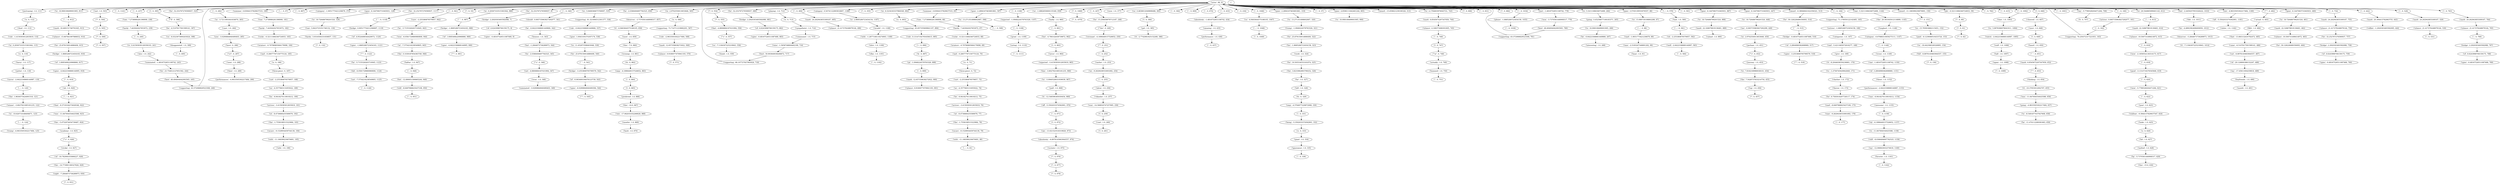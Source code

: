strict digraph "" {
"('theron', 1.0, 173)";
"('wat', 1.0, 503)";
"('.', 0, 1141)";
"('aviators', -0.70796965064179096, 184)";
"('a', 0, 893)";
"('portraying', 1.0, 111)";
"('i', 0, 395)";
"(\"'\", 0, 251)";
"('never', 1.0, 964)";
"('mark', 6.8545675297547959, 744)";
"('a', 0, 71)";
"('tom', 5.8423725351746132, 130)";
"('for', 32.252767276590937, 525)";
"(';', 0, 899)";
"('all', -5.3502033374562901, 1181)";
"('max', -9.2629438553091692, 176)";
"('sly', -4.1896449157526652, 1157)";
"('absolutely', -6.8976145663944557, 974)";
"('in', -15.765816662115451, 152)";
"('giant', 1.0, 334)";
"('``', 0, 987)";
"('of', 6.6243998706159175, 682)";
"('rylance', 21.417276248679144, 496)";
"('!', 0, 976)";
"('to', 16.908108499001905, 911)";
"('sure', -2.255380879579957, 942)";
"('on', -9.2629438553091692, 254)";
"('&', 0, 897)";
"('hardy', 7.443042027653072, 67)";
"('performances', -2.6422336868144987, 1153)";
"('nominee', 0.83944157829637533, 180)";
"(\"'s\", 0, 452)";
"('for', 25.879150914886406, 915)";
"('is', 2.8685280723454154, 1187)";
"('cheered', 1.0, 647)";
"('suit', -2.255380879579957, 73)";
"('should', 0.065735963827292077, 341)";
"('bridge', 0.90517754212366697, 1119)";
"('seen', 1.0, 288)";
"('?', 0, 555)";
"('stallone', -9.3944157829637547, 624)";
"('tom', 7.2738980281396906, 238)";
"(',', 0, 282)";
"('gt', -1.0948224578763326, 898)";
"('...', 0, 97)";
"('of', 4.9524498544429072, 1120)";
"('off', -5.3502033374562901, 970)";
"('that', -9.3719104272628346, 922)";
"('!', 0, 571)";
"('lmao', 1.0, 91)";
"('tbh', 1.0, 1011)";
"('for', 30.128228489356093, 464)";
"('favorite', 1.0, 1161)";
"('mark', 22.328679819136461, 614)";
"('it', -4.9463644575186105, 858)";
"('but', -12.890051590665244, 949)";
"('movie', -2.6422336868144987, 119)";
"('you', -3.0290864940490403, 285)";
"('that', -13.863132435782472, 485)";
"('to', 15.089730198802286, 87)";
"(';', 0, 864)";
"('.', 0, 667)";
"('mouth', 1.0, 491)";
"('in', -3.7211991641634974, 283)";
"('supporting', 63.572066829523308, 246)";
"('mark', 12.657359638272922, 900)";
"('most', 1.0, 859)";
"('he', -6.9418270119019212, 190)";
"('mark', 22.328679819136461, 889)";
"('to', 5.9978386978041911, 1094)";
"('months', 1.0, 869)";
"('.', 0, 1126)";
"('to', 7.8162169980038101, 454)";
"('for', 30.128228489356093, 514)";
"('hardy', 5.9316504331836857, 131)";
"('!', 0, 61)";
"('bridge', -1.8685280723454163, 916)";
"('was', -11.847004554025588, 656)";
"('.', 0, 746)";
"('the', -14.773991180327826, 929)";
"('``', 0, 541)";
"('bridge', 2.2920303493582086, 7)";
"('category', -1.9051775421236679, 372)";
"('.', 0, 1156)";
"('i', 0, 865)";
"('goes', 6.1447083731845931, 128)";
"('just', -1.4816752651108742, 778)";
"('supporting', 81.321694512301377, 536)";
"(\"'s\", 0, 557)";
"('spies', -1.8685280723454163, 1121)";
"('this', -14.0, 867)";
"('in', 0.29367333515381944, 115)";
"('that', -4.8806884187431994, 556)";
"('mark', 24.262943855309167, 529)";
"('was', -11.847004554025588, 923)";
"(\"''\", 0, 545)";
"('won', -14.568934747257995, 258)";
"('i', 0, 384)";
"('harry', 1.0, 117)";
"('their', 1.0, 289)";
"('ruffalo', -1.2920303493582095, 444)";
"('the', 7.5428737833214754, 455)";
"('for', 32.252767276590937, 1117)";
"('to', -3.0940528031939039, 967)";
"('mark', 24.262943855309167, 755)";
"('!', 0, 53)";
"('-actual', 0, 483)";
"('did', -6.0581729880980806, 1124)";
"(';', 0, 331)";
"('at', -8.4736660255589076, 77)";
"('.', 0, 1148)";
"(',', 0, 237)";
"('benicio', 1.0, 343)";
"('not', -4.8806884187431994, 347)";
"('is', 0.41593930128358103, 241)";
"('idris', 1.0, 1190)";
"('of', 3.2804998382698969, 517)";
"('predicted', 1.0, 866)";
"('so', -4.9463644575186105, 1047)";
"('in', 0.29367333515381944, 986)";
"('oscars', -9.1529954459744136, 79)";
"('it', -7.1184307225219943, 1014)";
"('three-piece', 0, 72)";
"('for', 32.252767276590937, 6)";
"('alicia', 1.0, 256)";
"('rylance', 4.168373496301605, 745)";
"('...', 0, 912)";
"('.', 0, 941)";
"('his', -1.8685280723454158, 323)";
"('ok', 1.0, 920)";
"(\"'m\", 0, 748)";
"('?', 0, 506)";
"('to', 13.271351898602667, 598)";
"('spies', -0.48167526511087466, 769)";
"('supporting', 83.857355609841107, 894)";
"('rocks', -0.32111684340724933, 68)";
"('mark', 6.8545675297547959, 652)";
"('.', 0, 336)";
"('interesting', 1.0, 268)";
"('have', 0, 286)";
"('?', 0, 505)";
"(',', 0, 240)";
"('.', 0, 618)";
"('i', 0, 972)";
"('bridge', -3.2553808795799579, 542)";
"('to', 16.908108499001905, 906)";
"('to', 13.271351898602667, 320)";
"(')', 0, 261)";
"('.', 0, 340)";
"('trump', -4.9633505302217484, 125)";
"('best', 50.903640038266872, 717)";
"('.', 0, 622)";
"('so', -6.0323975900203024, 398)";
"('in', 5.6468366675769097, 535)";
"(',', 0, 162)";
"('ecstatic', 1.0, 975)";
"('mark', 24.262943855309167, 495)";
"('he', -2.0366494697782525, 856)";
"('elba', 1.0, 1191)";
"('not', -7.5754216238549805, 1125)";
"('--', 0, 896)";
"('";
"(\"''\", 0, 991)";
"('awesome', 1.0, 1155)";
"('rylance', 21.417276248679144, 756)";
"('in', 2.9702550013653646, 565)";
"('mad', -1.9051775421236679, 89)";
"('my', -12.066643632374618, 1160)";
"('for', 19.505534553181874, 325)";
"('so', -7.1184307225219943, 558)";
"('spies', -6.0290864940490394, 544)";
"('me', -0.065735963827292299, 449)";
"('";
"('?', 0, 554)";
"(',', 0, 766)";
"('for', 32.252767276590937, 680)";
"('full', -6.8976145663944557, 155)";
"(\"''\", 0, 1122)";
"('thinking', 1.0, 654)";
"('evening', 1.0, 861)";
"(';', 0, 531)";
"('rylance', 19.500731498414972, 615)";
"('supporting', 66.107727927063024, 718)";
"('role', -2.9633505302217484, 568)";
"('of', 1.6085498220968866, 917)";
"('it', -8.2044638550236861, 170)";
"('-', 0, 494)";
"(',', 0, 1108)";
"('top', 1.0, 456)";
"('a', 0, 566)";
"('great', 1.0, 1109)";
"('!', 0, 62)";
"('give', 1.0, 169)";
"('``', 0, 651)";
"('at', -8.4736660255589076, 192)";
"('he', -5.7155326263710045, 1123)";
"('well', -2.6422336868144987, 583)";
"('...', 0, 599)";
"('hardy', 7.443042027653072, 182)";
"('with', -1.2877108119274903, 1189)";
"('even', 1.0, 348)";
"('...', 0, 1048)";
"('badly', 1.0, 960)";
"('goes', 1.0043195374307174, 538)";
"(\"'s\", 0, 346)";
"('actor', 96, 0)";
"('potter', 1.0, 118)";
"('...', 0, 120)";
"('every', 1.0, 1149)";
"('.', 0, 177)";
"('the', 20.561045012116899, 1145)";
"('expected', -3.4159393012835819, 965)";
"('of', 3.2804998382698969, 1151)";
"('categories', 1.0, 167)";
"(';', 0, 1049)";
"('category', 0.54741122893816607, 1186)";
"(\"''\", 0, 519)";
"('arrives', -3.4159393012835819, 191)";
"('...', 0, 81)";
"(\"n't\", 0, 287)";
"('of', -16.782900355806227, 928)";
"('nominated', -1.4816752651108742, 243)";
"('heard', 1.0, 650)";
"('wow', -2.1859552136314173, 617)";
"('but', -1.2844673736289973, 344)";
"('filth', 1.0, 484)";
"('to', 11.452973598403048, 539)";
"('role', -1.4159393012835819, 114)";
"('";
"('!', 0, 355)";
"('to', 18.726486799201524, 888)";
"('in', 8.3234183337884549, 892)";
"('spies', -3.2553808795799579, 518)";
"('a', 0, 116)";
"(\"'ll\", 0, 396)";
"('to', 18.726486799201524, 129)";
"('acting', 1.0, 1110)";
"('for', 6.7583018297728117, 174)";
"('mark', 24.262943855309167, 764)";
"('dual', 1.0, 113)";
"('best', 48.494004042093565, 780)";
"('a', 0, 626)";
"('nominee', 0.83944157829637533, 65)";
"('far', 1.0, 327)";
"('in', 2.9702550013653646, 450)";
"('!', 0, 1070)";
"('.', 0, 252)";
"('by', -5.7370561446908317, 629)";
"('bit', 1.0, 627)";
"('pull', 1.0, 968)";
"('!', 0, 978)";
"('it', -10.37653012002707, 655)";
"('goes', 2.2894167463691861, 597)";
"('academy', 1.0, 925)";
"('so', -1.6882650600135349, 959)";
"('.', 0, 1106)";
"('aviators', -0.70796965064179096, 69)";
"(',', 0, 255)";
"('be', -0.64223368681449866, 342)";
"('for', 25.879150914886406, 540)";
"('a', 0, 112)";
"('rylance', 21.417276248679144, 530)";
"('!', 0, 1069)";
"('of', 6.6243998706159175, 768)";
"('also', 1.0, 242)";
"('";
"('with', -11.168399230670691, 195)";
"('?', 0, 504)";
"(',', 0, 247)";
"('?', 0, 156)";
"('&', 0, 862)";
"('night', -7.2844673736289973, 930)";
"('nvm', 1.0, 377)";
"('bridge', 2.2920303493582086, 681)";
"('supporting', 73.714711219682201, 567)";
"('back', 1.0, 870)";
"('one', -1.4816752651108742, 1150)";
"('for', 15.256456978712187, 248)";
"('b', 0, 707)";
"('with', -11.168399230670691, 80)";
"('performance', 1.0, 436)";
"('goes', 2.2894167463691861, 319)";
"('he', -2.0366494697782525, 345)";
"('poor', 1.0, 623)";
"('``', 0, 515)";
"('the', 1.9636575424091518, 121)";
"('the', -5.4752974454739487, 924)";
"('.', 0, 364)";
"('stroke', 1.0, 927)";
"('supporting', 76.250372317221931, 163)";
"('.', 0, 584)";
"('...', 0, 613)";
"('mark', 18.460151746791045, 913)";
"('am', -13.021523518319828, 973)";
"('good', -3.1314719276545846, 619)";
"('!', 0, 1099)";
"('.', 0, 609)";
"('rocks', -0.32111684340724933, 183)";
"('get', 1.0, 385)";
"('huh', 1.0, 580)";
"('it', -12.548596385030454, 969)";
"(',', 0, 961)";
"('him', -3.8027921085181235, 966)";
"('bridge', 2.2920303493582086, 767)";
"('.', 0, 674)";
"('ignoramus', 1.0, 335)";
"('i', 0, 747)";
"('this', -15.0, 630)";
"('to', 18.726486799201524, 461)";
"('spies', -4.6422336868144995, 990)";
"(\"'s\", 0, 926)";
"('hall', 1.0, 1097)";
"('tom', 7.2738980281396906, 66)";
"('winner', -3.8027921085181235, 122)";
"('rylance', 19.500731498414972, 463)";
"('paid', -6.1239089519253724, 153)";
"('earlier', 1.0, 253)";
"('oh', -2.255380879579957, 582)";
"('.', 0, 1111)";
"('of', -20.126800388152247, 488)";
"('performances', -4.9633505302217484, 290)";
"('was', -6.9418270119019212, 1154)";
"('rylance', 21.417276248679144, 765)";
"('melted', 1.0, 628)";
"('to', -8.5491877037927608, 658)";
"('oscars', -9.1529954459744136, 194)";
"('spies', -0.48167526511087466, 760)";
"('so', 0.4838012049898488, 383)";
"('supporting', 63.572066829523308, 781)";
"('he', -4.4892382408400859, 1012)";
"('.', 0, 234)";
"('the', -1.7558199515323984, 78)";
"('actually', 1.0, 749)";
"('bridge', -1.8685280723454163, 988)";
"('the', 0.1039187954383749, 946)";
"('came', -6.5107617591599141, 486)";
"('spies', -4.6422336868144995, 918)";
"('for', 23.754612127651562, 244)";
"('.', 0, 1036)";
"('time', 1.0, 1093)";
"('.', 0, 433)";
"(',', 0, 1046)";
"('amp', -4.1896449157526652, 863)";
"('the', 3.8233962893799252, 326)";
"('the', -1.7558199515323984, 193)";
"('mad', -8.6497966625437108, 175)";
"('.', 0, 37)";
"('nominated', -3.0290864940490403, 349)";
"('.', 0, 951)";
"('three-piece', 0, 187)";
"('dumb', 1.0, 559)";
"('charlize', 1.0, 172)";
"('wolf', 1.0, 1096)";
"('category', -0.67888315659275111, 1147)";
"('expected', -1.0948224578763326, 1107)";
"('won', -3.7370561446908317, 779)";
"(\"''\", 0, 151)";
"('journey', 1.0, 453)";
"('goes', 4.8596111642461244, 905)";
"('.', 0, 437)";
"('bridge', -0.48167526511087466, 516)";
"('award', -15.659621239190326, 313)";
"('.', 0, 400)";
"('to', 4.1794603976045721, 743)";
"('wins', -1.5658748804462199, 716)";
"('in', -18.442398328326995, 154)";
"('but', -4.766142638739872, 962)";
"('deserves', -3.7370561446908317, 857)";
"('of', 6.6243998706159175, 8)";
"('-', 0, 919)";
"('to', -1.2756745029942849, 171)";
"('!', 0, 806)";
"('it', -2.7742981925152268, 386)";
"('watch', -2.6422336868144987, 1095)";
"('wife', 1.0, 196)";
"('for', 32.252767276590937, 757)";
"('be', -11.474112289381663, 659)";
"('!', 0, 931)";
"('hardy', 7.443042027653072, 239)";
"('and', -0.28077767150775124, 185)";
"('communist', 1.0, 715)";
"('i', 0, 649)";
"('.', 0, 831)";
"('be', -0.64223368681449866, 267)";
"('i', 0, 963)";
"('and', -0.28077767150775124, 70)";
"(\"''\", 0, 653)";
"('spies', -0.48167526511087466, 9)";
"('please', -1.8685280723454158, 1035)";
"('looks', 1.0, 625)";
"('&', 0, 329)";
"('boyfriends', 1.0, 490)";
"('cont', 1.0, 260)";
"('...', 0, 88)";
"('won', -6.0581729880980806, 944)";
"('goes', 6.1447083731845931, 447)";
"('.', 0, 1192)";
"('!', 0, 884)";
"('absolutely', -1.4816752651108742, 434)";
"('.', 0, 1034)";
"('suit', -2.255380879579957, 188)";
"('trump', -1.0948224578763326, 321)";
"('baftas', 1.0, 947)";
"('of', 6.6243998706159175, 759)";
"('?', 0, 507)";
"('bummed', 1.0, 750)";
"('.', 0, 616)";
"('...', 0, 581)";
"('be', -4.5107617591599141, 397)";
"('for', 25.879150914886406, 322)";
"('amazing', 1.0, 435)";
"('he', -6.9418270119019212, 75)";
"('a', 0, 186)";
"('vikander', 1.0, 257)";
"('is', 5.3211168434072489, 264)";
"('going', -4.9633505302217484, 657)";
"('goes', 3.5745139553076557, 86)";
"('toughest', 1.0, 1146)";
"('being', -5.3502033374562901, 332)";
"('bridge', 2.2920303493582086, 758)";
"('.', 0, 620)";
"('best', 48.494004042093565, 245)";
"('...', 0, 579)";
"(',', 0, 160)";
"('again', 1.0, 1098)";
"('.', 0, 591)";
"('rylance', 9.9180077470941193, 901)";
"('!', 0, 977)";
"('actress', -1.8685280723454158, 166)";
"('``', 0, 1118)";
"('going', 0.45258877106183371, 265)";
"('a', 0, 333)";
"('supporting', 71.179050122142485, 165)";
"('goes', 6.1447083731845931, 887)";
"('tom', 7.2738980281396906, 181)";
"('playing', 1.0, 712)";
"('mark', 20.394415782963755, 443)";
"('award', -0.38946641022356321, 513)";
"(',', 0, 164)";
"('at', -7.5754216238549805, 945)";
"('max', -2.5183247348891262, 90)";
"('of', 1.6085498220968866, 989)";
"('is', -11.847004554025588, 1158)";
"('he', -5.7155326263710045, 943)";
"('once', 1.0, 648)";
"('and', -5.4211665072616277, 168)";
"('spies', -0.48167526511087466, 683)";
"('was', 5.3211168434072489, 1144)";
"('award', -11.168399230670691, 150)";
"('still', -8.6497966625437108, 950)";
"('pls', -0.32111684340724933, 59)";
"('mark', 22.328679819136461, 462)";
"('role', -0.64223368681449866, 537)";
"('invalid', 1.0, 1188)";
"('perham', 1.0, 451)";
"('!', 0, 60)";
"('deserves', -5.2844673736289973, 1013)";
"('disappointed', 1.0, 399)";
"('.', 0, 782)";
"('sympathetic', 1.0, 714)";
"('revenant', -4.1896449157526652, 250)";
"('this', -7.0, 860)";
"('.', 0, 415)";
"('to', 16.908108499001905, 266)";
"('.', 0, 1092)";
"('mark', 12.657359638272922, 569)";
"('is', -10.620710168494671, 123)";
"('!', 0, 457)";
"('work', 1.0, 324)";
"('.', 0, 751)";
"('i', 0, 646)";
"('.', 0, 971)";
"('of', -0.063400194076123739, 543)";
"('left', 1.0, 328)";
"('wow', -5.7789328204471264, 621)";
"('to', 20.544865099401143, 612)";
"('role', 0.13147192765458415, 895)";
"('...', 0, 921)";
"('these', 1.0, 1152)";
"('.', 0, 1001)";
"('(', 0, 259)";
"('win', -17.062035352266626, 868)";
"('my', -5.7789328204471264, 706)";
"('to', 18.726486799201524, 448)";
"('case', 1.0, 284)";
"('but', -2.4450257953326222, 1010)";
"('!', 0, 132)";
"(\"'the\", 0, 249)";
"('.', 0, 1162)";
"('white', 1.0, 1182)";
"('as', -4.3577663131855022, 74)";
"('...', 0, 124)";
"('as', -4.3577663131855022, 189)";
"(\"''\", 0, 482)";
"('still', -8.0366494697782525, 1159)";
"('ryland', 1.0, 890)";
"('out', -6.8976145663944557, 487)";
"('actress', 0.065735963827292077, 161)";
"('rylance', 9.9180077470941193, 570)";
"(',', 0, 948)";
"('a', 0, 713)";
"('my', -17.45611004259818, 489)";
"('arrives', -3.4159393012835819, 76)";
"('rylance', 15.667641997886632, 914)";
"('amp', -4.5764977229872068, 330)";
"('goes', 6.1447083731845931, 460)";
"('are', -4.9633505302217484, 1180)";
"('theron', 1.0, 173)" -> "('for', 6.7583018297728117, 174)";
"('wat', 1.0, 503)" -> "('?', 0, 504)";
"('aviators', -0.70796965064179096, 184)" -> "('and', -0.28077767150775124, 185)";
"('a', 0, 893)" -> "('supporting', 83.857355609841107, 894)";
"('portraying', 1.0, 111)" -> "('a', 0, 112)";
"('i', 0, 395)" -> "(\"'ll\", 0, 396)";
"(\"'\", 0, 251)" -> "('.', 0, 252)";
"('never', 1.0, 964)" -> "('expected', -3.4159393012835819, 965)";
"('mark', 6.8545675297547959, 744)" -> "('rylance', 4.168373496301605, 745)";
"('a', 0, 71)" -> "('three-piece', 0, 72)";
"('tom', 5.8423725351746132, 130)" -> "('hardy', 5.9316504331836857, 131)";
"(';', 0, 899)" -> "('mark', 12.657359638272922, 900)";
"('all', -5.3502033374562901, 1181)" -> "('white', 1.0, 1182)";
"('max', -9.2629438553091692, 176)" -> "('.', 0, 177)";
"('sly', -4.1896449157526652, 1157)" -> "('is', -11.847004554025588, 1158)";
"('absolutely', -6.8976145663944557, 974)" -> "('ecstatic', 1.0, 975)";
"('in', -15.765816662115451, 152)" -> "('paid', -6.1239089519253724, 153)";
"('giant', 1.0, 334)" -> "('ignoramus', 1.0, 335)";
"('``', 0, 987)" -> "('bridge', -1.8685280723454163, 988)";
"('of', 6.6243998706159175, 682)" -> "('spies', -0.48167526511087466, 683)";
"('!', 0, 976)" -> "('!', 0, 977)";
"('to', 16.908108499001905, 911)" -> "('...', 0, 912)";
"('sure', -2.255380879579957, 942)" -> "('he', -5.7155326263710045, 943)";
"('on', -9.2629438553091692, 254)" -> "(',', 0, 255)";
"('&', 0, 897)" -> "('gt', -1.0948224578763326, 898)";
"('hardy', 7.443042027653072, 67)" -> "('rocks', -0.32111684340724933, 68)";
"('performances', -2.6422336868144987, 1153)" -> "('was', -6.9418270119019212, 1154)";
"('nominee', 0.83944157829637533, 180)" -> "('tom', 7.2738980281396906, 181)";
"(\"'s\", 0, 452)" -> "('journey', 1.0, 453)";
"('for', 25.879150914886406, 915)" -> "('bridge', -1.8685280723454163, 916)";
"('is', 2.8685280723454154, 1187)" -> "('invalid', 1.0, 1188)";
"('cheered', 1.0, 647)" -> "('once', 1.0, 648)";
"('suit', -2.255380879579957, 73)" -> "('as', -4.3577663131855022, 74)";
"('should', 0.065735963827292077, 341)" -> "('be', -0.64223368681449866, 342)";
"('bridge', 0.90517754212366697, 1119)" -> "('of', 4.9524498544429072, 1120)";
"('seen', 1.0, 288)" -> "('their', 1.0, 289)";
"('?', 0, 555)" -> "('that', -4.8806884187431994, 556)";
"('stallone', -9.3944157829637547, 624)" -> "('looks', 1.0, 625)";
"('tom', 7.2738980281396906, 238)" -> "('hardy', 7.443042027653072, 239)";
"(',', 0, 282)" -> "('in', -3.7211991641634974, 283)";
"('gt', -1.0948224578763326, 898)" -> "(';', 0, 899)";
"('of', 4.9524498544429072, 1120)" -> "('spies', -1.8685280723454163, 1121)";
"('off', -5.3502033374562901, 970)" -> "('.', 0, 971)";
"('that', -9.3719104272628346, 922)" -> "('was', -11.847004554025588, 923)";
"('tbh', 1.0, 1011)" -> "('he', -4.4892382408400859, 1012)";
"('favorite', 1.0, 1161)" -> "('.', 0, 1162)";
"('mark', 22.328679819136461, 614)" -> "('rylance', 19.500731498414972, 615)";
"('it', -4.9463644575186105, 858)" -> "('most', 1.0, 859)";
"('but', -12.890051590665244, 949)" -> "('still', -8.6497966625437108, 950)";
"('movie', -2.6422336868144987, 119)" -> "('...', 0, 120)";
"('you', -3.0290864940490403, 285)" -> "('have', 0, 286)";
"('that', -13.863132435782472, 485)" -> "('came', -6.5107617591599141, 486)";
"('to', 15.089730198802286, 87)" -> "('...', 0, 88)";
"(';', 0, 864)" -> "('i', 0, 865)";
"('in', -3.7211991641634974, 283)" -> "('case', 1.0, 284)";
"('supporting', 63.572066829523308, 246)" -> "('actor', 96, 0)";
"('mark', 12.657359638272922, 900)" -> "('rylance', 9.9180077470941193, 901)";
"('most', 1.0, 859)" -> "('this', -7.0, 860)";
"('he', -6.9418270119019212, 190)" -> "('arrives', -3.4159393012835819, 191)";
"('mark', 22.328679819136461, 889)" -> "('ryland', 1.0, 890)";
"('to', 5.9978386978041911, 1094)" -> "('watch', -2.6422336868144987, 1095)";
"('months', 1.0, 869)" -> "('back', 1.0, 870)";
"('to', 7.8162169980038101, 454)" -> "('the', 7.5428737833214754, 455)";
"('for', 30.128228489356093, 514)" -> "('``', 0, 515)";
"('hardy', 5.9316504331836857, 131)" -> "('!', 0, 132)";
"('!', 0, 61)" -> "('!', 0, 62)";
"('bridge', -1.8685280723454163, 916)" -> "('of', 1.6085498220968866, 917)";
"('was', -11.847004554025588, 656)" -> "('going', -4.9633505302217484, 657)";
"('.', 0, 746)" -> "('i', 0, 747)";
"('the', -14.773991180327826, 929)" -> "('night', -7.2844673736289973, 930)";
"('``', 0, 541)" -> "('bridge', -3.2553808795799579, 542)";
"('bridge', 2.2920303493582086, 7)" -> "('of', 6.6243998706159175, 8)";
"('.', 0, 1156)" -> "('sly', -4.1896449157526652, 1157)";
"('i', 0, 865)" -> "('predicted', 1.0, 866)";
"('goes', 6.1447083731845931, 128)" -> "('to', 18.726486799201524, 129)";
"('just', -1.4816752651108742, 778)" -> "('won', -3.7370561446908317, 779)";
"('supporting', 81.321694512301377, 536)" -> "('role', -0.64223368681449866, 537)";
"(\"'s\", 0, 557)" -> "('so', -7.1184307225219943, 558)";
"('spies', -1.8685280723454163, 1121)" -> "(\"''\", 0, 1122)";
"('this', -14.0, 867)" -> "('win', -17.062035352266626, 868)";
"('in', 0.29367333515381944, 115)" -> "('a', 0, 116)";
"('that', -4.8806884187431994, 556)" -> "(\"'s\", 0, 557)";
"('mark', 24.262943855309167, 529)" -> "('rylance', 21.417276248679144, 530)";
"('was', -11.847004554025588, 923)" -> "('the', -5.4752974454739487, 924)";
"('won', -14.568934747257995, 258)" -> "('(', 0, 259)";
"('i', 0, 384)" -> "('get', 1.0, 385)";
"('harry', 1.0, 117)" -> "('potter', 1.0, 118)";
"('their', 1.0, 289)" -> "('performances', -4.9633505302217484, 290)";
"('the', 7.5428737833214754, 455)" -> "('top', 1.0, 456)";
"('for', 32.252767276590937, 1117)" -> "('``', 0, 1118)";
"('to', -3.0940528031939039, 967)" -> "('pull', 1.0, 968)";
"('mark', 24.262943855309167, 755)" -> "('rylance', 21.417276248679144, 756)";
"('-actual', 0, 483)" -> "('filth', 1.0, 484)";
"('did', -6.0581729880980806, 1124)" -> "('not', -7.5754216238549805, 1125)";
"(';', 0, 331)" -> "('being', -5.3502033374562901, 332)";
"('at', -8.4736660255589076, 77)" -> "('the', -1.7558199515323984, 78)";
"('.', 0, 1148)" -> "('every', 1.0, 1149)";
"(',', 0, 237)" -> "('tom', 7.2738980281396906, 238)";
"('benicio', 1.0, 343)" -> "('but', -1.2844673736289973, 344)";
"('not', -4.8806884187431994, 347)" -> "('even', 1.0, 348)";
"('is', 0.41593930128358103, 241)" -> "('also', 1.0, 242)";
"('idris', 1.0, 1190)" -> "('elba', 1.0, 1191)";
"('of', 3.2804998382698969, 517)" -> "('spies', -3.2553808795799579, 518)";
"('predicted', 1.0, 866)" -> "('this', -14.0, 867)";
"('so', -4.9463644575186105, 1047)" -> "('...', 0, 1048)";
"('in', 0.29367333515381944, 986)" -> "('``', 0, 987)";
"('oscars', -9.1529954459744136, 79)" -> "('with', -11.168399230670691, 80)";
"('three-piece', 0, 72)" -> "('suit', -2.255380879579957, 73)";
"('for', 32.252767276590937, 6)" -> "('bridge', 2.2920303493582086, 7)";
"('alicia', 1.0, 256)" -> "('vikander', 1.0, 257)";
"('rylance', 4.168373496301605, 745)" -> "('.', 0, 746)";
"('...', 0, 912)" -> "('mark', 18.460151746791045, 913)";
"('.', 0, 941)" -> "('sure', -2.255380879579957, 942)";
"('his', -1.8685280723454158, 323)" -> "('work', 1.0, 324)";
"('ok', 1.0, 920)" -> "('...', 0, 921)";
"(\"'m\", 0, 748)" -> "('actually', 1.0, 749)";
"('?', 0, 506)" -> "('?', 0, 507)";
"('to', 13.271351898602667, 598)" -> "('...', 0, 599)";
"('supporting', 83.857355609841107, 894)" -> "('role', 0.13147192765458415, 895)";
"('rocks', -0.32111684340724933, 68)" -> "('aviators', -0.70796965064179096, 69)";
"('mark', 6.8545675297547959, 652)" -> "(\"''\", 0, 653)";
"('have', 0, 286)" -> "(\"n't\", 0, 287)";
"('?', 0, 505)" -> "('?', 0, 506)";
"(',', 0, 240)" -> "('is', 0.41593930128358103, 241)";
"('.', 0, 618)" -> "('good', -3.1314719276545846, 619)";
"('i', 0, 972)" -> "('am', -13.021523518319828, 973)";
"('bridge', -3.2553808795799579, 542)" -> "('of', -0.063400194076123739, 543)";
"('to', 13.271351898602667, 320)" -> "('trump', -1.0948224578763326, 321)";
"('.', 0, 340)" -> "('should', 0.065735963827292077, 341)";
"('best', 50.903640038266872, 717)" -> "('supporting', 66.107727927063024, 718)";
"('.', 0, 622)" -> "('poor', 1.0, 623)";
"('so', -6.0323975900203024, 398)" -> "('disappointed', 1.0, 399)";
"('in', 5.6468366675769097, 535)" -> "('supporting', 81.321694512301377, 536)";
"(',', 0, 162)" -> "('supporting', 76.250372317221931, 163)";
"('ecstatic', 1.0, 975)" -> "('!', 0, 976)";
"('mark', 24.262943855309167, 495)" -> "('rylance', 21.417276248679144, 496)";
"('he', -2.0366494697782525, 856)" -> "('deserves', -3.7370561446908317, 857)";
"('elba', 1.0, 1191)" -> "('.', 0, 1192)";
"('not', -7.5754216238549805, 1125)" -> "('.', 0, 1126)";
"('--', 0, 896)" -> "('&', 0, 897)";
"(':', 0, 754)" -> "('mark', 24.262943855309167, 755)";
"('awesome', 1.0, 1155)" -> "('.', 0, 1156)";
"('rylance', 21.417276248679144, 756)" -> "('for', 32.252767276590937, 757)";
"('in', 2.9702550013653646, 565)" -> "('a', 0, 566)";
"('mad', -1.9051775421236679, 89)" -> "('max', -2.5183247348891262, 90)";
"('my', -12.066643632374618, 1160)" -> "('favorite', 1.0, 1161)";
"('for', 19.505534553181874, 325)" -> "('the', 3.8233962893799252, 326)";
"('so', -7.1184307225219943, 558)" -> "('dumb', 1.0, 559)";
"('spies', -6.0290864940490394, 544)" -> "(\"''\", 0, 545)";
"('me', -0.065735963827292299, 449)" -> "('in', 2.9702550013653646, 450)";
"(':', 0, 528)" -> "('mark', 24.262943855309167, 529)";
"('?', 0, 554)" -> "('?', 0, 555)";
"(',', 0, 766)" -> "('bridge', 2.2920303493582086, 767)";
"('for', 32.252767276590937, 680)" -> "('bridge', 2.2920303493582086, 681)";
"('full', -6.8976145663944557, 155)" -> "('?', 0, 156)";
"(\"''\", 0, 1122)" -> "('he', -5.7155326263710045, 1123)";
"('thinking', 1.0, 654)" -> "('it', -10.37653012002707, 655)";
"('evening', 1.0, 861)" -> "('&', 0, 862)";
"('rylance', 19.500731498414972, 615)" -> "('.', 0, 616)";
"('supporting', 66.107727927063024, 718)" -> "('actor', 96, 0)";
"('role', -2.9633505302217484, 568)" -> "('mark', 12.657359638272922, 569)";
"('of', 1.6085498220968866, 917)" -> "('spies', -4.6422336868144995, 918)";
"('it', -8.2044638550236861, 170)" -> "('to', -1.2756745029942849, 171)";
"('-', 0, 494)" -> "('mark', 24.262943855309167, 495)";
"(',', 0, 1108)" -> "('great', 1.0, 1109)";
"('top', 1.0, 456)" -> "('!', 0, 457)";
"('a', 0, 566)" -> "('supporting', 73.714711219682201, 567)";
"('great', 1.0, 1109)" -> "('acting', 1.0, 1110)";
"('give', 1.0, 169)" -> "('it', -8.2044638550236861, 170)";
"('``', 0, 651)" -> "('mark', 6.8545675297547959, 652)";
"('at', -8.4736660255589076, 192)" -> "('the', -1.7558199515323984, 193)";
"('he', -5.7155326263710045, 1123)" -> "('did', -6.0581729880980806, 1124)";
"('well', -2.6422336868144987, 583)" -> "('.', 0, 584)";
"('hardy', 7.443042027653072, 182)" -> "('rocks', -0.32111684340724933, 183)";
"('with', -1.2877108119274903, 1189)" -> "('idris', 1.0, 1190)";
"('even', 1.0, 348)" -> "('nominated', -3.0290864940490403, 349)";
"('...', 0, 1048)" -> "(';', 0, 1049)";
"('badly', 1.0, 960)" -> "(',', 0, 961)";
"('goes', 1.0043195374307174, 538)" -> "('to', 11.452973598403048, 539)";
"(\"'s\", 0, 346)" -> "('not', -4.8806884187431994, 347)";
"('actor', 96, 0)" -> "('wat', 1.0, 503)";
"('actor', 96, 0)" -> "('.', 0, 1106)";
"('actor', 96, 0)" -> "('pls', -0.32111684340724933, 59)";
"('actor', 96, 0)" -> "('!', 0, 806)";
"('actor', 96, 0)" -> "('!', 0, 884)";
"('actor', 96, 0)" -> "('!', 0, 1069)";
"('actor', 96, 0)" -> "('goes', 3.5745139553076557, 86)";
"('actor', 96, 0)" -> "('i', 0, 395)";
"('actor', 96, 0)" -> "('.', 0, 667)";
"('actor', 96, 0)" -> "('goes', 6.1447083731845931, 887)";
"('actor', 96, 0)" -> "('.', 0, 674)";
"('actor', 96, 0)" -> "('goes', 6.1447083731845931, 460)";
"('actor', 96, 0)" -> "('so', 0.4838012049898488, 383)";
"('actor', 96, 0)" -> "('.', 0, 782)";
"('actor', 96, 0)" -> "('for', 32.252767276590937, 525)";
"('actor', 96, 0)" -> "('goes', 6.1447083731845931, 447)";
"('actor', 96, 0)" -> "('.', 0, 234)";
"('actor', 96, 0)" -> "('.', 0, 1034)";
"('actor', 96, 0)" -> "(',', 0, 247)";
"('actor', 96, 0)" -> "('.', 0, 1001)";
"('actor', 96, 0)" -> "('category', -1.9051775421236679, 372)";
"('actor', 96, 0)" -> "('.', 0, 1092)";
"('actor', 96, 0)" -> "('goes', 6.1447083731845931, 128)";
"('actor', 96, 0)" -> "('just', -1.4816752651108742, 778)";
"('actor', 96, 0)" -> "('.', 0, 433)";
"('actor', 96, 0)" -> "('.', 0, 340)";
"('actor', 96, 0)" -> "('portraying', 1.0, 111)";
"('actor', 96, 0)" -> "('for', 32.252767276590937, 680)";
"('actor', 96, 0)" -> "('i', 0, 646)";
"('actor', 96, 0)" -> "('nvm', 1.0, 377)";
"('actor', 96, 0)" -> "('goes', 2.2894167463691861, 319)";
"('actor', 96, 0)" -> "('.', 0, 37)";
"('actor', 96, 0)" -> "('.', 0, 415)";
"('actor', 96, 0)" -> "('...', 0, 579)";
"('actor', 96, 0)" -> "('are', -4.9633505302217484, 1180)";
"('actor', 96, 0)" -> "('in', 5.6468366675769097, 535)";
"('actor', 96, 0)" -> "('is', 5.3211168434072489, 264)";
"('actor', 96, 0)" -> "('to', 4.1794603976045721, 743)";
"('actor', 96, 0)" -> "(':', 0, 763)";
"('actor', 96, 0)" -> "('he', -2.0366494697782525, 856)";
"('actor', 96, 0)" -> "('nominee', 0.83944157829637533, 180)";
"('actor', 96, 0)" -> "('.', 0, 364)";
"('actor', 96, 0)" -> "(',', 0, 1046)";
"('actor', 96, 0)" -> "('for', 32.252767276590937, 1117)";
"('actor', 96, 0)" -> "(',', 0, 160)";
"('actor', 96, 0)" -> "(':', 0, 754)";
"('actor', 96, 0)" -> "('!', 0, 53)";
"('actor', 96, 0)" -> "('award', -15.659621239190326, 313)";
"('actor', 96, 0)" -> "('.', 0, 591)";
"('actor', 96, 0)" -> "('in', 2.9702550013653646, 565)";
"('actor', 96, 0)" -> "(':', 0, 442)";
"('actor', 96, 0)" -> "('!', 0, 355)";
"('actor', 96, 0)" -> "('in', 0.29367333515381944, 986)";
"('actor', 96, 0)" -> "('but', -2.4450257953326222, 1010)";
"('actor', 96, 0)" -> "(',', 0, 237)";
"('actor', 96, 0)" -> "('goes', 4.8596111642461244, 905)";
"('actor', 96, 0)" -> "('to', 20.544865099401143, 612)";
"('actor', 96, 0)" -> "('.', 0, 609)";
"('actor', 96, 0)" -> "(':', 0, 528)";
"('actor', 96, 0)" -> "('?', 0, 554)";
"('actor', 96, 0)" -> "('playing', 1.0, 712)";
"('actor', 96, 0)" -> "('award', -0.38946641022356321, 513)";
"('actor', 96, 0)" -> "(',', 0, 282)";
"('actor', 96, 0)" -> "('to', 16.908108499001905, 911)";
"('actor', 96, 0)" -> "(',', 0, 164)";
"('actor', 96, 0)" -> "('...', 0, 97)";
"('actor', 96, 0)" -> "('nominee', 0.83944157829637533, 65)";
"('actor', 96, 0)" -> "(\"''\", 0, 482)";
"('actor', 96, 0)" -> "('.', 0, 941)";
"('actor', 96, 0)" -> "('.', 0, 1141)";
"('actor', 96, 0)" -> "('so', -1.6882650600135349, 959)";
"('actor', 96, 0)" -> "('category', 0.54741122893816607, 1186)";
"('actor', 96, 0)" -> "('-', 0, 494)";
"('actor', 96, 0)" -> "('for', 32.252767276590937, 6)";
"('actor', 96, 0)" -> "('my', -5.7789328204471264, 706)";
"('actor', 96, 0)" -> "('in', 8.3234183337884549, 892)";
"('actor', 96, 0)" -> "('was', 5.3211168434072489, 1144)";
"('actor', 96, 0)" -> "('award', -11.168399230670691, 150)";
"('actor', 96, 0)" -> "('goes', 2.2894167463691861, 597)";
"('actor', 96, 0)" -> "('.', 0, 831)";
"('potter', 1.0, 118)" -> "('movie', -2.6422336868144987, 119)";
"('...', 0, 120)" -> "('the', 1.9636575424091518, 121)";
"('every', 1.0, 1149)" -> "('one', -1.4816752651108742, 1150)";
"('the', 20.561045012116899, 1145)" -> "('toughest', 1.0, 1146)";
"('expected', -3.4159393012835819, 965)" -> "('him', -3.8027921085181235, 966)";
"('of', 3.2804998382698969, 1151)" -> "('these', 1.0, 1152)";
"('categories', 1.0, 167)" -> "('and', -5.4211665072616277, 168)";
"('category', 0.54741122893816607, 1186)" -> "('is', 2.8685280723454154, 1187)";
"('arrives', -3.4159393012835819, 191)" -> "('at', -8.4736660255589076, 192)";
"(\"n't\", 0, 287)" -> "('seen', 1.0, 288)";
"('of', -16.782900355806227, 928)" -> "('the', -14.773991180327826, 929)";
"('nominated', -1.4816752651108742, 243)" -> "('for', 23.754612127651562, 244)";
"('heard', 1.0, 650)" -> "('``', 0, 651)";
"('wow', -2.1859552136314173, 617)" -> "('.', 0, 618)";
"('but', -1.2844673736289973, 344)" -> "('he', -2.0366494697782525, 345)";
"('filth', 1.0, 484)" -> "('that', -13.863132435782472, 485)";
"('to', 11.452973598403048, 539)" -> "('for', 25.879150914886406, 540)";
"('role', -1.4159393012835819, 114)" -> "('in', 0.29367333515381944, 115)";
"(':', 0, 442)" -> "('mark', 20.394415782963755, 443)";
"('to', 18.726486799201524, 888)" -> "('mark', 22.328679819136461, 889)";
"('in', 8.3234183337884549, 892)" -> "('a', 0, 893)";
"('spies', -3.2553808795799579, 518)" -> "(\"''\", 0, 519)";
"('a', 0, 116)" -> "('harry', 1.0, 117)";
"(\"'ll\", 0, 396)" -> "('be', -4.5107617591599141, 397)";
"('to', 18.726486799201524, 129)" -> "('tom', 5.8423725351746132, 130)";
"('acting', 1.0, 1110)" -> "('.', 0, 1111)";
"('for', 6.7583018297728117, 174)" -> "('mad', -8.6497966625437108, 175)";
"('mark', 24.262943855309167, 764)" -> "('rylance', 21.417276248679144, 765)";
"('dual', 1.0, 113)" -> "('role', -1.4159393012835819, 114)";
"('best', 48.494004042093565, 780)" -> "('supporting', 63.572066829523308, 781)";
"('a', 0, 626)" -> "('bit', 1.0, 627)";
"('nominee', 0.83944157829637533, 65)" -> "('tom', 7.2738980281396906, 66)";
"('far', 1.0, 327)" -> "('left', 1.0, 328)";
"('in', 2.9702550013653646, 450)" -> "('perham', 1.0, 451)";
"('.', 0, 252)" -> "('earlier', 1.0, 253)";
"('by', -5.7370561446908317, 629)" -> "('this', -15.0, 630)";
"('bit', 1.0, 627)" -> "('melted', 1.0, 628)";
"('pull', 1.0, 968)" -> "('it', -12.548596385030454, 969)";
"('it', -10.37653012002707, 655)" -> "('was', -11.847004554025588, 656)";
"('goes', 2.2894167463691861, 597)" -> "('to', 13.271351898602667, 598)";
"('academy', 1.0, 925)" -> "(\"'s\", 0, 926)";
"('so', -1.6882650600135349, 959)" -> "('badly', 1.0, 960)";
"('.', 0, 1106)" -> "('expected', -1.0948224578763326, 1107)";
"('aviators', -0.70796965064179096, 69)" -> "('and', -0.28077767150775124, 70)";
"(',', 0, 255)" -> "('alicia', 1.0, 256)";
"('be', -0.64223368681449866, 342)" -> "('benicio', 1.0, 343)";
"('for', 25.879150914886406, 540)" -> "('``', 0, 541)";
"('a', 0, 112)" -> "('dual', 1.0, 113)";
"('rylance', 21.417276248679144, 530)" -> "(';', 0, 531)";
"('!', 0, 1069)" -> "('!', 0, 1070)";
"('of', 6.6243998706159175, 768)" -> "('spies', -0.48167526511087466, 769)";
"('also', 1.0, 242)" -> "('nominated', -1.4816752651108742, 243)";
"(':', 0, 763)" -> "('mark', 24.262943855309167, 764)";
"('with', -11.168399230670691, 195)" -> "('wife', 1.0, 196)";
"('?', 0, 504)" -> "('?', 0, 505)";
"(',', 0, 247)" -> "('for', 15.256456978712187, 248)";
"('&', 0, 862)" -> "('amp', -4.1896449157526652, 863)";
"('night', -7.2844673736289973, 930)" -> "('!', 0, 931)";
"('bridge', 2.2920303493582086, 681)" -> "('of', 6.6243998706159175, 682)";
"('supporting', 73.714711219682201, 567)" -> "('role', -2.9633505302217484, 568)";
"('one', -1.4816752651108742, 1150)" -> "('of', 3.2804998382698969, 1151)";
"('for', 15.256456978712187, 248)" -> "(\"'the\", 0, 249)";
"('with', -11.168399230670691, 80)" -> "('...', 0, 81)";
"('performance', 1.0, 436)" -> "('.', 0, 437)";
"('goes', 2.2894167463691861, 319)" -> "('to', 13.271351898602667, 320)";
"('he', -2.0366494697782525, 345)" -> "(\"'s\", 0, 346)";
"('poor', 1.0, 623)" -> "('stallone', -9.3944157829637547, 624)";
"('``', 0, 515)" -> "('bridge', -0.48167526511087466, 516)";
"('the', 1.9636575424091518, 121)" -> "('winner', -3.8027921085181235, 122)";
"('the', -5.4752974454739487, 924)" -> "('academy', 1.0, 925)";
"('stroke', 1.0, 927)" -> "('of', -16.782900355806227, 928)";
"('supporting', 76.250372317221931, 163)" -> "('actor', 96, 0)";
"('...', 0, 613)" -> "('mark', 22.328679819136461, 614)";
"('mark', 18.460151746791045, 913)" -> "('rylance', 15.667641997886632, 914)";
"('am', -13.021523518319828, 973)" -> "('absolutely', -6.8976145663944557, 974)";
"('good', -3.1314719276545846, 619)" -> "('.', 0, 620)";
"('rocks', -0.32111684340724933, 183)" -> "('aviators', -0.70796965064179096, 184)";
"('get', 1.0, 385)" -> "('it', -2.7742981925152268, 386)";
"('huh', 1.0, 580)" -> "('...', 0, 581)";
"('it', -12.548596385030454, 969)" -> "('off', -5.3502033374562901, 970)";
"(',', 0, 961)" -> "('but', -4.766142638739872, 962)";
"('him', -3.8027921085181235, 966)" -> "('to', -3.0940528031939039, 967)";
"('bridge', 2.2920303493582086, 767)" -> "('of', 6.6243998706159175, 768)";
"('ignoramus', 1.0, 335)" -> "('.', 0, 336)";
"('i', 0, 747)" -> "(\"'m\", 0, 748)";
"('to', 18.726486799201524, 461)" -> "('mark', 22.328679819136461, 462)";
"('spies', -4.6422336868144995, 990)" -> "(\"''\", 0, 991)";
"(\"'s\", 0, 926)" -> "('stroke', 1.0, 927)";
"('hall', 1.0, 1097)" -> "('again', 1.0, 1098)";
"('tom', 7.2738980281396906, 66)" -> "('hardy', 7.443042027653072, 67)";
"('winner', -3.8027921085181235, 122)" -> "('is', -10.620710168494671, 123)";
"('rylance', 19.500731498414972, 463)" -> "('for', 30.128228489356093, 464)";
"('paid', -6.1239089519253724, 153)" -> "('in', -18.442398328326995, 154)";
"('earlier', 1.0, 253)" -> "('on', -9.2629438553091692, 254)";
"('oh', -2.255380879579957, 582)" -> "('well', -2.6422336868144987, 583)";
"('of', -20.126800388152247, 488)" -> "('my', -17.45611004259818, 489)";
"('was', -6.9418270119019212, 1154)" -> "('awesome', 1.0, 1155)";
"('rylance', 21.417276248679144, 765)" -> "(',', 0, 766)";
"('melted', 1.0, 628)" -> "('by', -5.7370561446908317, 629)";
"('to', -8.5491877037927608, 658)" -> "('be', -11.474112289381663, 659)";
"('oscars', -9.1529954459744136, 194)" -> "('with', -11.168399230670691, 195)";
"('so', 0.4838012049898488, 383)" -> "('i', 0, 384)";
"('supporting', 63.572066829523308, 781)" -> "('actor', 96, 0)";
"('he', -4.4892382408400859, 1012)" -> "('deserves', -5.2844673736289973, 1013)";
"('the', -1.7558199515323984, 78)" -> "('oscars', -9.1529954459744136, 79)";
"('actually', 1.0, 749)" -> "('bummed', 1.0, 750)";
"('bridge', -1.8685280723454163, 988)" -> "('of', 1.6085498220968866, 989)";
"('the', 0.1039187954383749, 946)" -> "('baftas', 1.0, 947)";
"('came', -6.5107617591599141, 486)" -> "('out', -6.8976145663944557, 487)";
"('spies', -4.6422336868144995, 918)" -> "('-', 0, 919)";
"('for', 23.754612127651562, 244)" -> "('best', 48.494004042093565, 245)";
"('time', 1.0, 1093)" -> "('to', 5.9978386978041911, 1094)";
"('.', 0, 433)" -> "('absolutely', -1.4816752651108742, 434)";
"(',', 0, 1046)" -> "('so', -4.9463644575186105, 1047)";
"('amp', -4.1896449157526652, 863)" -> "(';', 0, 864)";
"('the', 3.8233962893799252, 326)" -> "('far', 1.0, 327)";
"('the', -1.7558199515323984, 193)" -> "('oscars', -9.1529954459744136, 194)";
"('mad', -8.6497966625437108, 175)" -> "('max', -9.2629438553091692, 176)";
"('three-piece', 0, 187)" -> "('suit', -2.255380879579957, 188)";
"('charlize', 1.0, 172)" -> "('theron', 1.0, 173)";
"('wolf', 1.0, 1096)" -> "('hall', 1.0, 1097)";
"('category', -0.67888315659275111, 1147)" -> "('.', 0, 1148)";
"('expected', -1.0948224578763326, 1107)" -> "(',', 0, 1108)";
"('won', -3.7370561446908317, 779)" -> "('best', 48.494004042093565, 780)";
"(\"''\", 0, 151)" -> "('in', -15.765816662115451, 152)";
"('journey', 1.0, 453)" -> "('to', 7.8162169980038101, 454)";
"('goes', 4.8596111642461244, 905)" -> "('to', 16.908108499001905, 906)";
"('bridge', -0.48167526511087466, 516)" -> "('of', 3.2804998382698969, 517)";
"('to', 4.1794603976045721, 743)" -> "('mark', 6.8545675297547959, 744)";
"('wins', -1.5658748804462199, 716)" -> "('best', 50.903640038266872, 717)";
"('in', -18.442398328326995, 154)" -> "('full', -6.8976145663944557, 155)";
"('but', -4.766142638739872, 962)" -> "('i', 0, 963)";
"('deserves', -3.7370561446908317, 857)" -> "('it', -4.9463644575186105, 858)";
"('of', 6.6243998706159175, 8)" -> "('spies', -0.48167526511087466, 9)";
"('-', 0, 919)" -> "('ok', 1.0, 920)";
"('to', -1.2756745029942849, 171)" -> "('charlize', 1.0, 172)";
"('watch', -2.6422336868144987, 1095)" -> "('wolf', 1.0, 1096)";
"('for', 32.252767276590937, 757)" -> "('bridge', 2.2920303493582086, 758)";
"('hardy', 7.443042027653072, 239)" -> "(',', 0, 240)";
"('and', -0.28077767150775124, 185)" -> "('a', 0, 186)";
"('communist', 1.0, 715)" -> "('wins', -1.5658748804462199, 716)";
"('i', 0, 649)" -> "('heard', 1.0, 650)";
"('be', -0.64223368681449866, 267)" -> "('interesting', 1.0, 268)";
"('i', 0, 963)" -> "('never', 1.0, 964)";
"('and', -0.28077767150775124, 70)" -> "('a', 0, 71)";
"(\"''\", 0, 653)" -> "('thinking', 1.0, 654)";
"('please', -1.8685280723454158, 1035)" -> "('.', 0, 1036)";
"('looks', 1.0, 625)" -> "('a', 0, 626)";
"('&', 0, 329)" -> "('amp', -4.5764977229872068, 330)";
"('boyfriends', 1.0, 490)" -> "('mouth', 1.0, 491)";
"('cont', 1.0, 260)" -> "(')', 0, 261)";
"('...', 0, 88)" -> "('mad', -1.9051775421236679, 89)";
"('won', -6.0581729880980806, 944)" -> "('at', -7.5754216238549805, 945)";
"('goes', 6.1447083731845931, 447)" -> "('to', 18.726486799201524, 448)";
"('absolutely', -1.4816752651108742, 434)" -> "('amazing', 1.0, 435)";
"('.', 0, 1034)" -> "('please', -1.8685280723454158, 1035)";
"('suit', -2.255380879579957, 188)" -> "('as', -4.3577663131855022, 189)";
"('trump', -1.0948224578763326, 321)" -> "('for', 25.879150914886406, 322)";
"('baftas', 1.0, 947)" -> "(',', 0, 948)";
"('of', 6.6243998706159175, 759)" -> "('spies', -0.48167526511087466, 760)";
"('bummed', 1.0, 750)" -> "('.', 0, 751)";
"('.', 0, 616)" -> "('wow', -2.1859552136314173, 617)";
"('...', 0, 581)" -> "('oh', -2.255380879579957, 582)";
"('be', -4.5107617591599141, 397)" -> "('so', -6.0323975900203024, 398)";
"('for', 25.879150914886406, 322)" -> "('his', -1.8685280723454158, 323)";
"('amazing', 1.0, 435)" -> "('performance', 1.0, 436)";
"('he', -6.9418270119019212, 75)" -> "('arrives', -3.4159393012835819, 76)";
"('a', 0, 186)" -> "('three-piece', 0, 187)";
"('vikander', 1.0, 257)" -> "('won', -14.568934747257995, 258)";
"('is', 5.3211168434072489, 264)" -> "('going', 0.45258877106183371, 265)";
"('going', -4.9633505302217484, 657)" -> "('to', -8.5491877037927608, 658)";
"('goes', 3.5745139553076557, 86)" -> "('to', 15.089730198802286, 87)";
"('toughest', 1.0, 1146)" -> "('category', -0.67888315659275111, 1147)";
"('being', -5.3502033374562901, 332)" -> "('a', 0, 333)";
"('bridge', 2.2920303493582086, 758)" -> "('of', 6.6243998706159175, 759)";
"('.', 0, 620)" -> "('wow', -5.7789328204471264, 621)";
"('best', 48.494004042093565, 245)" -> "('supporting', 63.572066829523308, 246)";
"('...', 0, 579)" -> "('huh', 1.0, 580)";
"(',', 0, 160)" -> "('actress', 0.065735963827292077, 161)";
"('again', 1.0, 1098)" -> "('!', 0, 1099)";
"('!', 0, 977)" -> "('!', 0, 978)";
"('actress', -1.8685280723454158, 166)" -> "('categories', 1.0, 167)";
"('``', 0, 1118)" -> "('bridge', 0.90517754212366697, 1119)";
"('going', 0.45258877106183371, 265)" -> "('to', 16.908108499001905, 266)";
"('a', 0, 333)" -> "('giant', 1.0, 334)";
"('supporting', 71.179050122142485, 165)" -> "('actress', -1.8685280723454158, 166)";
"('goes', 6.1447083731845931, 887)" -> "('to', 18.726486799201524, 888)";
"('tom', 7.2738980281396906, 181)" -> "('hardy', 7.443042027653072, 182)";
"('playing', 1.0, 712)" -> "('a', 0, 713)";
"('mark', 20.394415782963755, 443)" -> "('ruffalo', -1.2920303493582095, 444)";
"('award', -0.38946641022356321, 513)" -> "('for', 30.128228489356093, 514)";
"(',', 0, 164)" -> "('supporting', 71.179050122142485, 165)";
"('at', -7.5754216238549805, 945)" -> "('the', 0.1039187954383749, 946)";
"('max', -2.5183247348891262, 90)" -> "('lmao', 1.0, 91)";
"('of', 1.6085498220968866, 989)" -> "('spies', -4.6422336868144995, 990)";
"('is', -11.847004554025588, 1158)" -> "('still', -8.0366494697782525, 1159)";
"('he', -5.7155326263710045, 943)" -> "('won', -6.0581729880980806, 944)";
"('once', 1.0, 648)" -> "('i', 0, 649)";
"('and', -5.4211665072616277, 168)" -> "('give', 1.0, 169)";
"('was', 5.3211168434072489, 1144)" -> "('the', 20.561045012116899, 1145)";
"('award', -11.168399230670691, 150)" -> "(\"''\", 0, 151)";
"('still', -8.6497966625437108, 950)" -> "('.', 0, 951)";
"('pls', -0.32111684340724933, 59)" -> "('!', 0, 60)";
"('mark', 22.328679819136461, 462)" -> "('rylance', 19.500731498414972, 463)";
"('role', -0.64223368681449866, 537)" -> "('goes', 1.0043195374307174, 538)";
"('invalid', 1.0, 1188)" -> "('with', -1.2877108119274903, 1189)";
"('perham', 1.0, 451)" -> "(\"'s\", 0, 452)";
"('!', 0, 60)" -> "('!', 0, 61)";
"('deserves', -5.2844673736289973, 1013)" -> "('it', -7.1184307225219943, 1014)";
"('disappointed', 1.0, 399)" -> "('.', 0, 400)";
"('sympathetic', 1.0, 714)" -> "('communist', 1.0, 715)";
"('revenant', -4.1896449157526652, 250)" -> "(\"'\", 0, 251)";
"('this', -7.0, 860)" -> "('evening', 1.0, 861)";
"('to', 16.908108499001905, 266)" -> "('be', -0.64223368681449866, 267)";
"('.', 0, 1092)" -> "('time', 1.0, 1093)";
"('mark', 12.657359638272922, 569)" -> "('rylance', 9.9180077470941193, 570)";
"('is', -10.620710168494671, 123)" -> "('...', 0, 124)";
"('work', 1.0, 324)" -> "('for', 19.505534553181874, 325)";
"('i', 0, 646)" -> "('cheered', 1.0, 647)";
"('.', 0, 971)" -> "('i', 0, 972)";
"('of', -0.063400194076123739, 543)" -> "('spies', -6.0290864940490394, 544)";
"('left', 1.0, 328)" -> "('&', 0, 329)";
"('wow', -5.7789328204471264, 621)" -> "('.', 0, 622)";
"('to', 20.544865099401143, 612)" -> "('...', 0, 613)";
"('role', 0.13147192765458415, 895)" -> "('--', 0, 896)";
"('...', 0, 921)" -> "('that', -9.3719104272628346, 922)";
"('these', 1.0, 1152)" -> "('performances', -2.6422336868144987, 1153)";
"('(', 0, 259)" -> "('cont', 1.0, 260)";
"('win', -17.062035352266626, 868)" -> "('months', 1.0, 869)";
"('my', -5.7789328204471264, 706)" -> "('b', 0, 707)";
"('to', 18.726486799201524, 448)" -> "('me', -0.065735963827292299, 449)";
"('case', 1.0, 284)" -> "('you', -3.0290864940490403, 285)";
"('but', -2.4450257953326222, 1010)" -> "('tbh', 1.0, 1011)";
"(\"'the\", 0, 249)" -> "('revenant', -4.1896449157526652, 250)";
"('as', -4.3577663131855022, 74)" -> "('he', -6.9418270119019212, 75)";
"('...', 0, 124)" -> "('trump', -4.9633505302217484, 125)";
"('as', -4.3577663131855022, 189)" -> "('he', -6.9418270119019212, 190)";
"(\"''\", 0, 482)" -> "('-actual', 0, 483)";
"('still', -8.0366494697782525, 1159)" -> "('my', -12.066643632374618, 1160)";
"('out', -6.8976145663944557, 487)" -> "('of', -20.126800388152247, 488)";
"('actress', 0.065735963827292077, 161)" -> "(',', 0, 162)";
"('rylance', 9.9180077470941193, 570)" -> "('!', 0, 571)";
"(',', 0, 948)" -> "('but', -12.890051590665244, 949)";
"('a', 0, 713)" -> "('sympathetic', 1.0, 714)";
"('my', -17.45611004259818, 489)" -> "('boyfriends', 1.0, 490)";
"('arrives', -3.4159393012835819, 76)" -> "('at', -8.4736660255589076, 77)";
"('rylance', 15.667641997886632, 914)" -> "('for', 25.879150914886406, 915)";
"('amp', -4.5764977229872068, 330)" -> "(';', 0, 331)";
"('goes', 6.1447083731845931, 460)" -> "('to', 18.726486799201524, 461)";
"('are', -4.9633505302217484, 1180)" -> "('all', -5.3502033374562901, 1181)";
}
